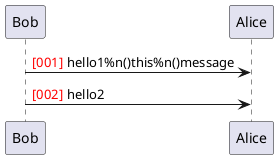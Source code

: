 {
  "sha1": "ryl090o7ne3inla23el9ttyo1ltzb6y",
  "insertion": {
    "when": "2024-06-04T17:28:44.432Z",
    "user": "plantuml@gmail.com"
  }
}
@startuml
autonumber "<font color=red>[000]</font>"

Bob -> Alice : hello1%n()this%n()message
Bob -> Alice : hello2

@enduml
